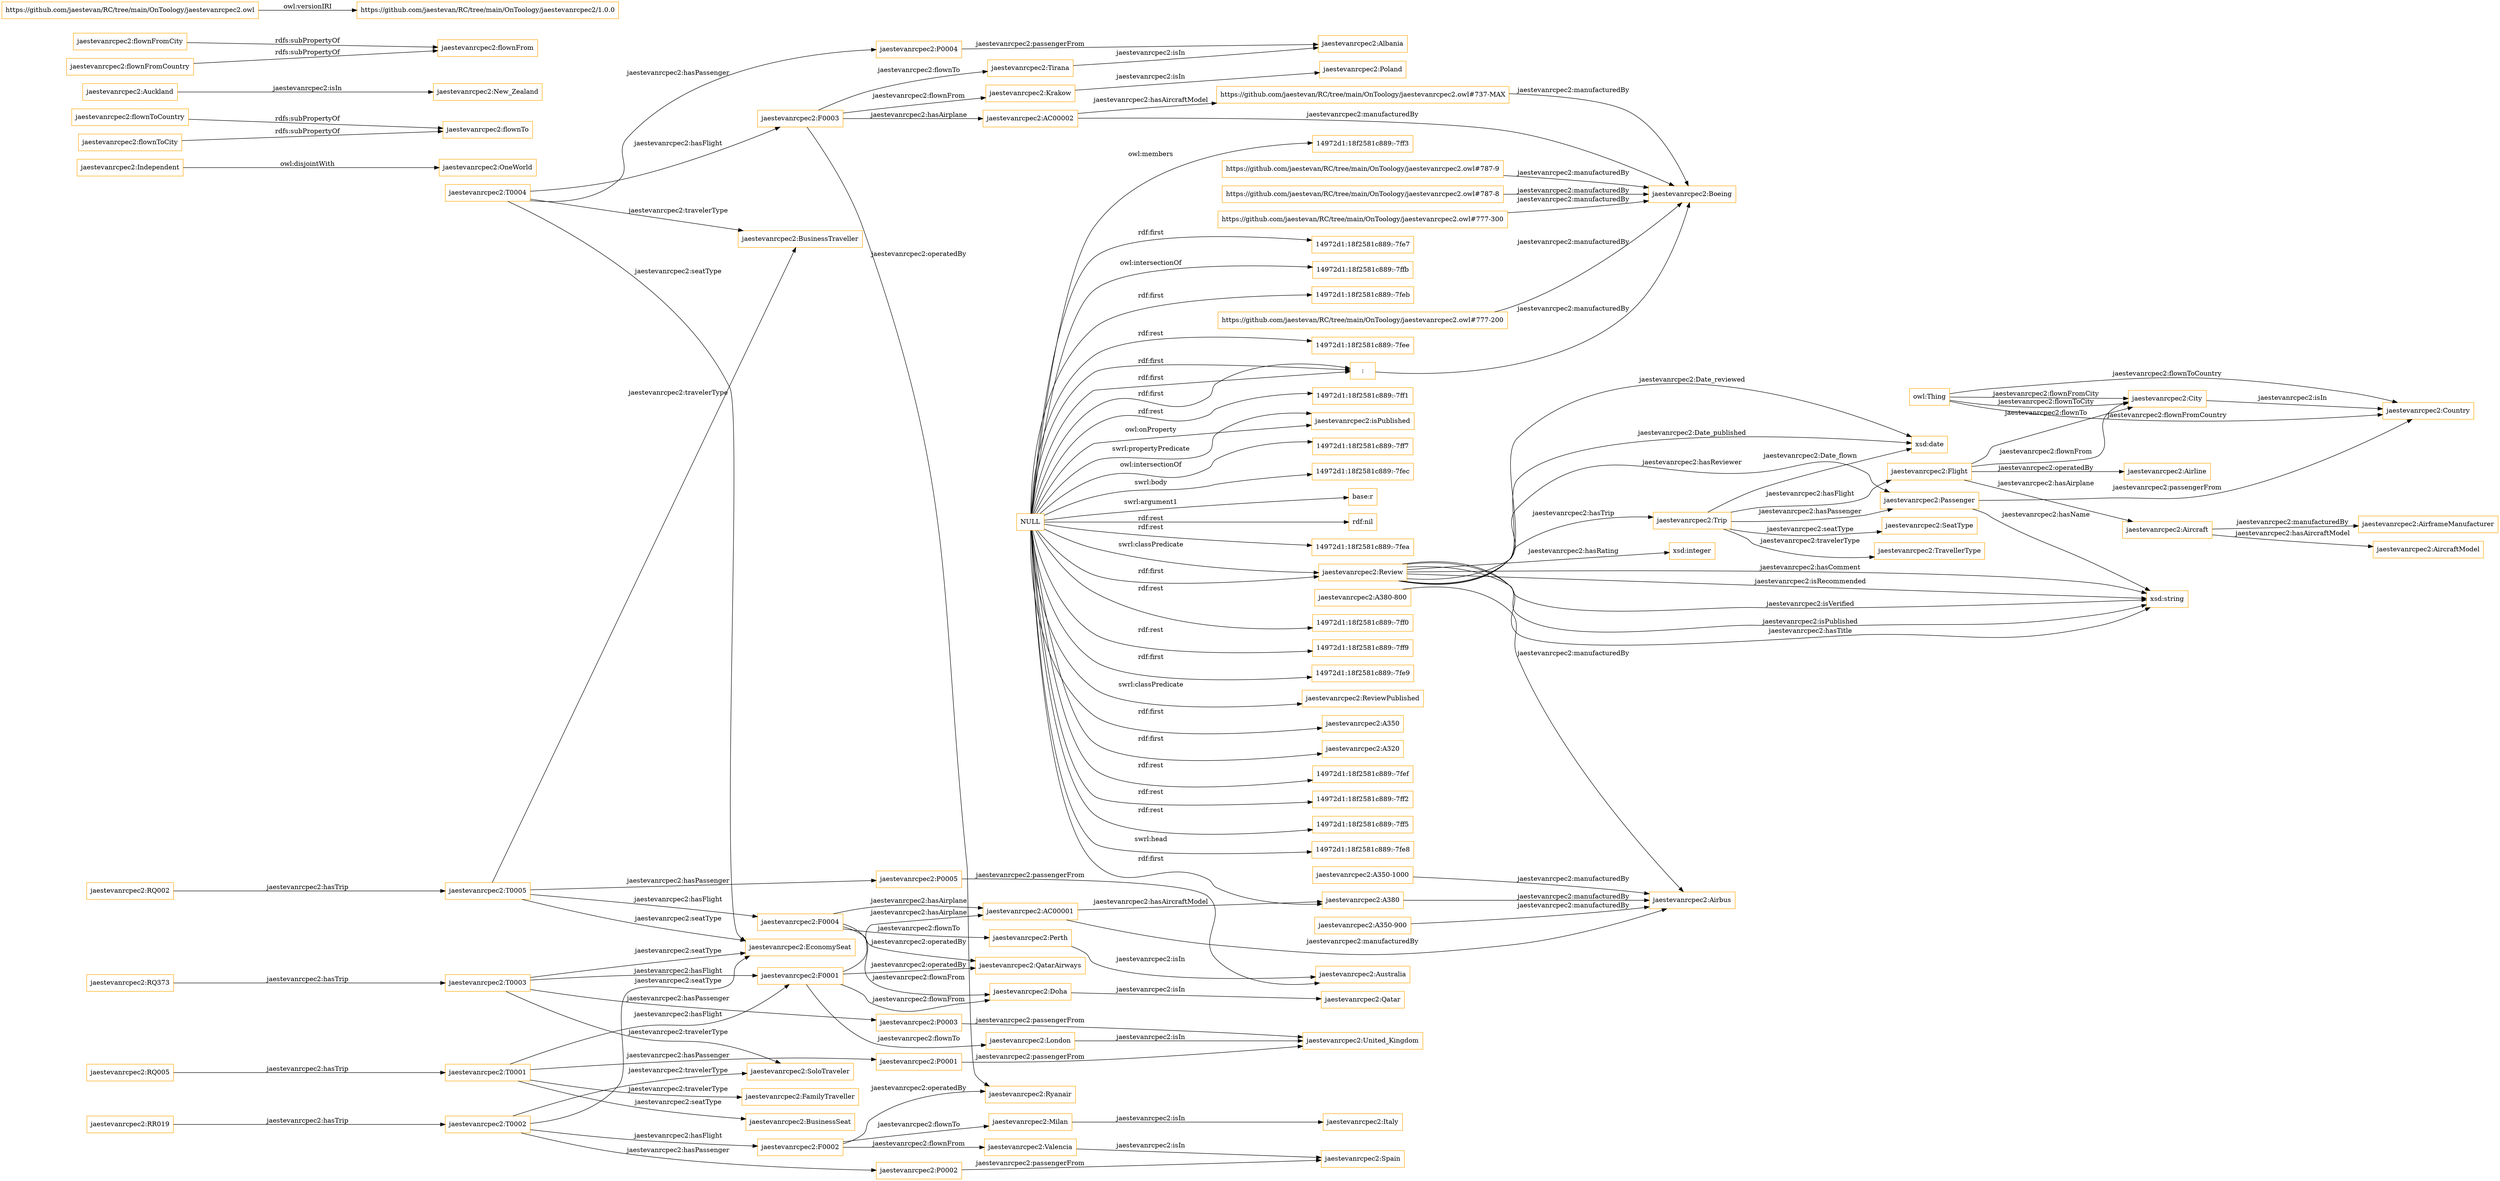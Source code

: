 digraph ar2dtool_diagram { 
rankdir=LR;
size="1501"
node [shape = rectangle, color="orange"]; "jaestevanrcpec2:TravellerType" "jaestevanrcpec2:City" ":" "jaestevanrcpec2:Trip" "jaestevanrcpec2:SeatType" "jaestevanrcpec2:ReviewPublished" "jaestevanrcpec2:AirframeManufacturer" "jaestevanrcpec2:Independent" ":" "jaestevanrcpec2:A350" "jaestevanrcpec2:OneWorld" "jaestevanrcpec2:A380" "jaestevanrcpec2:Aircraft" "jaestevanrcpec2:Airline" "jaestevanrcpec2:Flight" "jaestevanrcpec2:A320" "jaestevanrcpec2:AircraftModel" ":" ":" "jaestevanrcpec2:Passenger" "jaestevanrcpec2:Country" "jaestevanrcpec2:Review" ; /*classes style*/
	"jaestevanrcpec2:Milan" -> "jaestevanrcpec2:Italy" [ label = "jaestevanrcpec2:isIn" ];
	"jaestevanrcpec2:flownToCountry" -> "jaestevanrcpec2:flownTo" [ label = "rdfs:subPropertyOf" ];
	"jaestevanrcpec2:F0004" -> "jaestevanrcpec2:QatarAirways" [ label = "jaestevanrcpec2:operatedBy" ];
	"jaestevanrcpec2:F0004" -> "jaestevanrcpec2:AC00001" [ label = "jaestevanrcpec2:hasAirplane" ];
	"jaestevanrcpec2:F0004" -> "jaestevanrcpec2:Perth" [ label = "jaestevanrcpec2:flownTo" ];
	"jaestevanrcpec2:F0004" -> "jaestevanrcpec2:Doha" [ label = "jaestevanrcpec2:flownFrom" ];
	"jaestevanrcpec2:P0004" -> "jaestevanrcpec2:Albania" [ label = "jaestevanrcpec2:passengerFrom" ];
	"jaestevanrcpec2:London" -> "jaestevanrcpec2:United_Kingdom" [ label = "jaestevanrcpec2:isIn" ];
	"jaestevanrcpec2:flownToCity" -> "jaestevanrcpec2:flownTo" [ label = "rdfs:subPropertyOf" ];
	"jaestevanrcpec2:T0004" -> "jaestevanrcpec2:BusinessTraveller" [ label = "jaestevanrcpec2:travelerType" ];
	"jaestevanrcpec2:T0004" -> "jaestevanrcpec2:EconomySeat" [ label = "jaestevanrcpec2:seatType" ];
	"jaestevanrcpec2:T0004" -> "jaestevanrcpec2:P0004" [ label = "jaestevanrcpec2:hasPassenger" ];
	"jaestevanrcpec2:T0004" -> "jaestevanrcpec2:F0003" [ label = "jaestevanrcpec2:hasFlight" ];
	"jaestevanrcpec2:Tirana" -> "jaestevanrcpec2:Albania" [ label = "jaestevanrcpec2:isIn" ];
	"jaestevanrcpec2:RQ002" -> "jaestevanrcpec2:T0005" [ label = "jaestevanrcpec2:hasTrip" ];
	"jaestevanrcpec2:Doha" -> "jaestevanrcpec2:Qatar" [ label = "jaestevanrcpec2:isIn" ];
	"jaestevanrcpec2:F0003" -> "jaestevanrcpec2:Ryanair" [ label = "jaestevanrcpec2:operatedBy" ];
	"jaestevanrcpec2:F0003" -> "jaestevanrcpec2:AC00002" [ label = "jaestevanrcpec2:hasAirplane" ];
	"jaestevanrcpec2:F0003" -> "jaestevanrcpec2:Tirana" [ label = "jaestevanrcpec2:flownTo" ];
	"jaestevanrcpec2:F0003" -> "jaestevanrcpec2:Krakow" [ label = "jaestevanrcpec2:flownFrom" ];
	"jaestevanrcpec2:A350-900" -> "jaestevanrcpec2:Airbus" [ label = "jaestevanrcpec2:manufacturedBy" ];
	"jaestevanrcpec2:P0003" -> "jaestevanrcpec2:United_Kingdom" [ label = "jaestevanrcpec2:passengerFrom" ];
	"jaestevanrcpec2:Auckland" -> "jaestevanrcpec2:New_Zealand" [ label = "jaestevanrcpec2:isIn" ];
	"jaestevanrcpec2:T0003" -> "jaestevanrcpec2:SoloTraveler" [ label = "jaestevanrcpec2:travelerType" ];
	"jaestevanrcpec2:T0003" -> "jaestevanrcpec2:EconomySeat" [ label = "jaestevanrcpec2:seatType" ];
	"jaestevanrcpec2:T0003" -> "jaestevanrcpec2:P0003" [ label = "jaestevanrcpec2:hasPassenger" ];
	"jaestevanrcpec2:T0003" -> "jaestevanrcpec2:F0001" [ label = "jaestevanrcpec2:hasFlight" ];
	"jaestevanrcpec2:Valencia" -> "jaestevanrcpec2:Spain" [ label = "jaestevanrcpec2:isIn" ];
	"jaestevanrcpec2:F0002" -> "jaestevanrcpec2:Ryanair" [ label = "jaestevanrcpec2:operatedBy" ];
	"jaestevanrcpec2:F0002" -> "jaestevanrcpec2:Milan" [ label = "jaestevanrcpec2:flownTo" ];
	"jaestevanrcpec2:F0002" -> "jaestevanrcpec2:Valencia" [ label = "jaestevanrcpec2:flownFrom" ];
	"jaestevanrcpec2:RR019" -> "jaestevanrcpec2:T0002" [ label = "jaestevanrcpec2:hasTrip" ];
	"jaestevanrcpec2:P0002" -> "jaestevanrcpec2:Spain" [ label = "jaestevanrcpec2:passengerFrom" ];
	"https://github.com/jaestevan/RC/tree/main/OnToology/jaestevanrcpec2.owl#787-9" -> "jaestevanrcpec2:Boeing" [ label = "jaestevanrcpec2:manufacturedBy" ];
	"jaestevanrcpec2:Independent" -> "jaestevanrcpec2:OneWorld" [ label = "owl:disjointWith" ];
	"jaestevanrcpec2:T0002" -> "jaestevanrcpec2:SoloTraveler" [ label = "jaestevanrcpec2:travelerType" ];
	"jaestevanrcpec2:T0002" -> "jaestevanrcpec2:EconomySeat" [ label = "jaestevanrcpec2:seatType" ];
	"jaestevanrcpec2:T0002" -> "jaestevanrcpec2:P0002" [ label = "jaestevanrcpec2:hasPassenger" ];
	"jaestevanrcpec2:T0002" -> "jaestevanrcpec2:F0002" [ label = "jaestevanrcpec2:hasFlight" ];
	"jaestevanrcpec2:Krakow" -> "jaestevanrcpec2:Poland" [ label = "jaestevanrcpec2:isIn" ];
	"jaestevanrcpec2:AC00002" -> "jaestevanrcpec2:Boeing" [ label = "jaestevanrcpec2:manufacturedBy" ];
	"jaestevanrcpec2:AC00002" -> "https://github.com/jaestevan/RC/tree/main/OnToology/jaestevanrcpec2.owl#737-MAX" [ label = "jaestevanrcpec2:hasAircraftModel" ];
	"jaestevanrcpec2:F0001" -> "jaestevanrcpec2:QatarAirways" [ label = "jaestevanrcpec2:operatedBy" ];
	"jaestevanrcpec2:F0001" -> "jaestevanrcpec2:AC00001" [ label = "jaestevanrcpec2:hasAirplane" ];
	"jaestevanrcpec2:F0001" -> "jaestevanrcpec2:London" [ label = "jaestevanrcpec2:flownTo" ];
	"jaestevanrcpec2:F0001" -> "jaestevanrcpec2:Doha" [ label = "jaestevanrcpec2:flownFrom" ];
	"jaestevanrcpec2:flownFromCity" -> "jaestevanrcpec2:flownFrom" [ label = "rdfs:subPropertyOf" ];
	"NULL" -> ":" [ label = "rdf:first" ];
	"NULL" -> "14972d1:18f2581c889:-7fef" [ label = "rdf:rest" ];
	"NULL" -> "14972d1:18f2581c889:-7ff2" [ label = "rdf:rest" ];
	"NULL" -> "14972d1:18f2581c889:-7ff5" [ label = "rdf:rest" ];
	"NULL" -> "14972d1:18f2581c889:-7fe8" [ label = "swrl:head" ];
	"NULL" -> "jaestevanrcpec2:Review" [ label = "swrl:classPredicate" ];
	"NULL" -> "14972d1:18f2581c889:-7ff3" [ label = "owl:members" ];
	"NULL" -> "14972d1:18f2581c889:-7fe7" [ label = "rdf:first" ];
	"NULL" -> "14972d1:18f2581c889:-7ffb" [ label = "owl:intersectionOf" ];
	"NULL" -> "14972d1:18f2581c889:-7feb" [ label = "rdf:first" ];
	"NULL" -> "jaestevanrcpec2:A320" [ label = "rdf:first" ];
	"NULL" -> "14972d1:18f2581c889:-7fee" [ label = "rdf:rest" ];
	"NULL" -> ":" [ label = "rdf:first" ];
	"NULL" -> "14972d1:18f2581c889:-7ff1" [ label = "rdf:rest" ];
	"NULL" -> "jaestevanrcpec2:isPublished" [ label = "owl:onProperty" ];
	"NULL" -> "14972d1:18f2581c889:-7ff7" [ label = "owl:intersectionOf" ];
	"NULL" -> "14972d1:18f2581c889:-7fec" [ label = "swrl:body" ];
	"NULL" -> "base:r" [ label = "swrl:argument1" ];
	"NULL" -> "jaestevanrcpec2:isPublished" [ label = "swrl:propertyPredicate" ];
	"NULL" -> "jaestevanrcpec2:Review" [ label = "rdf:first" ];
	"NULL" -> "rdf:nil" [ label = "rdf:rest" ];
	"NULL" -> "14972d1:18f2581c889:-7fea" [ label = "rdf:rest" ];
	"NULL" -> "jaestevanrcpec2:A350" [ label = "rdf:first" ];
	"NULL" -> "14972d1:18f2581c889:-7ff0" [ label = "rdf:rest" ];
	"NULL" -> "jaestevanrcpec2:ReviewPublished" [ label = "swrl:classPredicate" ];
	"NULL" -> "14972d1:18f2581c889:-7ff9" [ label = "rdf:rest" ];
	"NULL" -> ":" [ label = "rdf:first" ];
	"NULL" -> "jaestevanrcpec2:A380" [ label = "rdf:first" ];
	"NULL" -> "14972d1:18f2581c889:-7fe9" [ label = "rdf:first" ];
	"jaestevanrcpec2:P0001" -> "jaestevanrcpec2:United_Kingdom" [ label = "jaestevanrcpec2:passengerFrom" ];
	"https://github.com/jaestevan/RC/tree/main/OnToology/jaestevanrcpec2.owl#787-8" -> "jaestevanrcpec2:Boeing" [ label = "jaestevanrcpec2:manufacturedBy" ];
	"jaestevanrcpec2:A380-800" -> "jaestevanrcpec2:Airbus" [ label = "jaestevanrcpec2:manufacturedBy" ];
	"jaestevanrcpec2:flownFromCountry" -> "jaestevanrcpec2:flownFrom" [ label = "rdfs:subPropertyOf" ];
	"jaestevanrcpec2:RQ005" -> "jaestevanrcpec2:T0001" [ label = "jaestevanrcpec2:hasTrip" ];
	"jaestevanrcpec2:T0001" -> "jaestevanrcpec2:FamilyTraveller" [ label = "jaestevanrcpec2:travelerType" ];
	"jaestevanrcpec2:T0001" -> "jaestevanrcpec2:BusinessSeat" [ label = "jaestevanrcpec2:seatType" ];
	"jaestevanrcpec2:T0001" -> "jaestevanrcpec2:P0001" [ label = "jaestevanrcpec2:hasPassenger" ];
	"jaestevanrcpec2:T0001" -> "jaestevanrcpec2:F0001" [ label = "jaestevanrcpec2:hasFlight" ];
	"jaestevanrcpec2:Perth" -> "jaestevanrcpec2:Australia" [ label = "jaestevanrcpec2:isIn" ];
	":" -> "jaestevanrcpec2:Boeing" [ label = "jaestevanrcpec2:manufacturedBy" ];
	"jaestevanrcpec2:AC00001" -> "jaestevanrcpec2:Airbus" [ label = "jaestevanrcpec2:manufacturedBy" ];
	"jaestevanrcpec2:AC00001" -> "jaestevanrcpec2:A380" [ label = "jaestevanrcpec2:hasAircraftModel" ];
	"jaestevanrcpec2:A350-1000" -> "jaestevanrcpec2:Airbus" [ label = "jaestevanrcpec2:manufacturedBy" ];
	"jaestevanrcpec2:RQ373" -> "jaestevanrcpec2:T0003" [ label = "jaestevanrcpec2:hasTrip" ];
	"https://github.com/jaestevan/RC/tree/main/OnToology/jaestevanrcpec2.owl#777-300" -> "jaestevanrcpec2:Boeing" [ label = "jaestevanrcpec2:manufacturedBy" ];
	"https://github.com/jaestevan/RC/tree/main/OnToology/jaestevanrcpec2.owl#737-MAX" -> "jaestevanrcpec2:Boeing" [ label = "jaestevanrcpec2:manufacturedBy" ];
	"jaestevanrcpec2:A380" -> "jaestevanrcpec2:Airbus" [ label = "jaestevanrcpec2:manufacturedBy" ];
	"https://github.com/jaestevan/RC/tree/main/OnToology/jaestevanrcpec2.owl#777-200" -> "jaestevanrcpec2:Boeing" [ label = "jaestevanrcpec2:manufacturedBy" ];
	"jaestevanrcpec2:P0005" -> "jaestevanrcpec2:Australia" [ label = "jaestevanrcpec2:passengerFrom" ];
	"https://github.com/jaestevan/RC/tree/main/OnToology/jaestevanrcpec2.owl" -> "https://github.com/jaestevan/RC/tree/main/OnToology/jaestevanrcpec2/1.0.0" [ label = "owl:versionIRI" ];
	"jaestevanrcpec2:T0005" -> "jaestevanrcpec2:BusinessTraveller" [ label = "jaestevanrcpec2:travelerType" ];
	"jaestevanrcpec2:T0005" -> "jaestevanrcpec2:EconomySeat" [ label = "jaestevanrcpec2:seatType" ];
	"jaestevanrcpec2:T0005" -> "jaestevanrcpec2:P0005" [ label = "jaestevanrcpec2:hasPassenger" ];
	"jaestevanrcpec2:T0005" -> "jaestevanrcpec2:F0004" [ label = "jaestevanrcpec2:hasFlight" ];
	"jaestevanrcpec2:Review" -> "xsd:string" [ label = "jaestevanrcpec2:isPublished" ];
	"jaestevanrcpec2:Review" -> "xsd:string" [ label = "jaestevanrcpec2:hasTitle" ];
	"jaestevanrcpec2:Flight" -> "jaestevanrcpec2:Aircraft" [ label = "jaestevanrcpec2:hasAirplane" ];
	"jaestevanrcpec2:Trip" -> "jaestevanrcpec2:SeatType" [ label = "jaestevanrcpec2:seatType" ];
	"jaestevanrcpec2:Aircraft" -> "jaestevanrcpec2:AircraftModel" [ label = "jaestevanrcpec2:hasAircraftModel" ];
	"owl:Thing" -> "jaestevanrcpec2:City" [ label = "jaestevanrcpec2:flownToCity" ];
	"jaestevanrcpec2:Passenger" -> "xsd:string" [ label = "jaestevanrcpec2:hasName" ];
	"jaestevanrcpec2:Aircraft" -> "jaestevanrcpec2:AirframeManufacturer" [ label = "jaestevanrcpec2:manufacturedBy" ];
	"jaestevanrcpec2:City" -> "jaestevanrcpec2:Country" [ label = "jaestevanrcpec2:isIn" ];
	"jaestevanrcpec2:Review" -> "xsd:string" [ label = "jaestevanrcpec2:isVerified" ];
	"owl:Thing" -> "jaestevanrcpec2:Country" [ label = "jaestevanrcpec2:flownFromCountry" ];
	"jaestevanrcpec2:Review" -> "xsd:string" [ label = "jaestevanrcpec2:hasComment" ];
	"jaestevanrcpec2:Review" -> "xsd:string" [ label = "jaestevanrcpec2:isRecommended" ];
	"jaestevanrcpec2:Trip" -> "jaestevanrcpec2:Flight" [ label = "jaestevanrcpec2:hasFlight" ];
	"owl:Thing" -> "jaestevanrcpec2:Country" [ label = "jaestevanrcpec2:flownToCountry" ];
	"jaestevanrcpec2:Review" -> "jaestevanrcpec2:Passenger" [ label = "jaestevanrcpec2:hasReviewer" ];
	"owl:Thing" -> "jaestevanrcpec2:City" [ label = "jaestevanrcpec2:flownFromCity" ];
	"jaestevanrcpec2:Flight" -> "jaestevanrcpec2:City" [ label = "jaestevanrcpec2:flownTo" ];
	"jaestevanrcpec2:Passenger" -> "jaestevanrcpec2:Country" [ label = "jaestevanrcpec2:passengerFrom" ];
	"jaestevanrcpec2:Trip" -> "xsd:date" [ label = "jaestevanrcpec2:Date_flown" ];
	"jaestevanrcpec2:Trip" -> "jaestevanrcpec2:Passenger" [ label = "jaestevanrcpec2:hasPassenger" ];
	"jaestevanrcpec2:Review" -> "jaestevanrcpec2:Trip" [ label = "jaestevanrcpec2:hasTrip" ];
	"jaestevanrcpec2:Review" -> "xsd:date" [ label = "jaestevanrcpec2:Date_reviewed" ];
	"jaestevanrcpec2:Review" -> "xsd:integer" [ label = "jaestevanrcpec2:hasRating" ];
	"jaestevanrcpec2:Flight" -> "jaestevanrcpec2:Airline" [ label = "jaestevanrcpec2:operatedBy" ];
	"jaestevanrcpec2:Review" -> "xsd:date" [ label = "jaestevanrcpec2:Date_published" ];
	"jaestevanrcpec2:Flight" -> "jaestevanrcpec2:City" [ label = "jaestevanrcpec2:flownFrom" ];
	"jaestevanrcpec2:Trip" -> "jaestevanrcpec2:TravellerType" [ label = "jaestevanrcpec2:travelerType" ];

}
